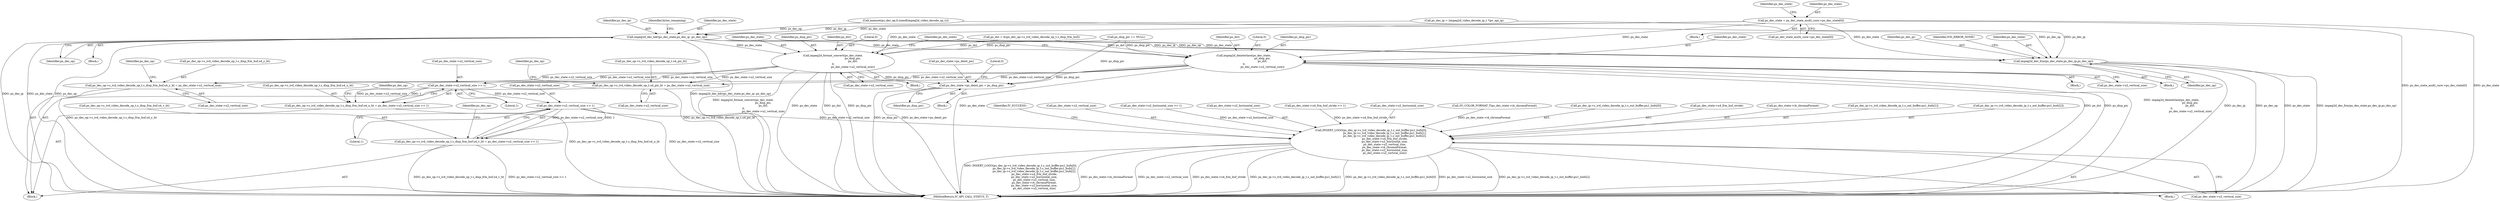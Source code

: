 digraph "0_Android_a86eb798d077b9b25c8f8c77e3c02c2f287c1ce7@array" {
"1000170" [label="(Call,ps_dec_state = ps_dec_state_multi_core->ps_dec_state[0])"];
"1000331" [label="(Call,impeg2d_dec_hdr(ps_dec_state,ps_dec_ip ,ps_dec_op))"];
"1000706" [label="(Call,impeg2d_deinterlace(ps_dec_state,\n                                            ps_disp_pic,\n                                            ps_dst,\n 0,\n                                            ps_dec_state->u2_vertical_size))"];
"1000744" [label="(Call,ps_dec_state->ps_deint_pic = ps_disp_pic)"];
"1000763" [label="(Call,ps_dec_op->s_ivd_video_decode_op_t.u4_pic_ht = ps_dec_state->u2_vertical_size)"];
"1000857" [label="(Call,ps_dec_op->s_ivd_video_decode_op_t.s_disp_frm_buf.u4_y_ht = ps_dec_state->u2_vertical_size)"];
"1000902" [label="(Call,ps_dec_state->u2_vertical_size >> 1)"];
"1000894" [label="(Call,ps_dec_op->s_ivd_video_decode_op_t.s_disp_frm_buf.u4_u_ht = ps_dec_state->u2_vertical_size >> 1)"];
"1000941" [label="(Call,ps_dec_state->u2_vertical_size >> 1)"];
"1000933" [label="(Call,ps_dec_op->s_ivd_video_decode_op_t.s_disp_frm_buf.u4_v_ht = ps_dec_state->u2_vertical_size >> 1)"];
"1001046" [label="(Call,INSERT_LOGO(ps_dec_ip->s_ivd_video_decode_ip_t.s_out_buffer.pu1_bufs[0],\n                                ps_dec_ip->s_ivd_video_decode_ip_t.s_out_buffer.pu1_bufs[1],\n                                ps_dec_ip->s_ivd_video_decode_ip_t.s_out_buffer.pu1_bufs[2],\n                                ps_dec_state->u4_frm_buf_stride,\n                                ps_dec_state->u2_horizontal_size,\n                                ps_dec_state->u2_vertical_size,\n                                ps_dec_state->i4_chromaFormat,\n                                ps_dec_state->u2_horizontal_size,\n                                ps_dec_state->u2_vertical_size))"];
"1000716" [label="(Call,impeg2d_format_convert(ps_dec_state,\n                                               ps_disp_pic,\n                                               ps_dst,\n 0,\n                                               ps_dec_state->u2_vertical_size))"];
"1001425" [label="(Call,impeg2d_dec_frm(ps_dec_state,ps_dec_ip,ps_dec_op))"];
"1000857" [label="(Call,ps_dec_op->s_ivd_video_decode_op_t.s_disp_frm_buf.u4_y_ht = ps_dec_state->u2_vertical_size)"];
"1000769" [label="(Call,ps_dec_state->u2_vertical_size)"];
"1000915" [label="(Call,ps_dec_state->u2_horizontal_size >> 1)"];
"1001086" [label="(Call,ps_dec_state->u2_horizontal_size)"];
"1000928" [label="(Call,ps_dec_state->u4_frm_buf_stride >> 1)"];
"1000687" [label="(Call,ps_dst = &(ps_dec_op->s_ivd_video_decode_op_t.s_disp_frm_buf))"];
"1001077" [label="(Call,ps_dec_state->u2_horizontal_size)"];
"1000126" [label="(Call,memset(ps_dec_op,0,sizeof(impeg2d_video_decode_op_t)))"];
"1000950" [label="(Identifier,ps_dec_op)"];
"1000706" [label="(Call,impeg2d_deinterlace(ps_dec_state,\n                                            ps_disp_pic,\n                                            ps_dst,\n 0,\n                                            ps_dec_state->u2_vertical_size))"];
"1000330" [label="(Block,)"];
"1000719" [label="(Identifier,ps_dst)"];
"1000745" [label="(Call,ps_dec_state->ps_deint_pic)"];
"1001426" [label="(Identifier,ps_dec_state)"];
"1001431" [label="(Identifier,IVD_ERROR_NONE)"];
"1000775" [label="(Identifier,ps_dec_op)"];
"1000179" [label="(Identifier,ps_dec_state)"];
"1000865" [label="(Call,ps_dec_state->u2_vertical_size)"];
"1000172" [label="(Call,ps_dec_state_multi_core->ps_dec_state[0])"];
"1000710" [label="(Literal,0)"];
"1000705" [label="(Block,)"];
"1000511" [label="(Call,ps_disp_pic == NULL)"];
"1000895" [label="(Call,ps_dec_op->s_ivd_video_decode_op_t.s_disp_frm_buf.u4_u_ht)"];
"1001425" [label="(Call,impeg2d_dec_frm(ps_dec_state,ps_dec_ip,ps_dec_op))"];
"1000726" [label="(Identifier,ps_dec_state)"];
"1000872" [label="(Identifier,ps_dec_op)"];
"1000744" [label="(Call,ps_dec_state->ps_deint_pic = ps_disp_pic)"];
"1000911" [label="(Identifier,ps_dec_op)"];
"1000812" [label="(Call,(IV_COLOR_FORMAT_T)ps_dec_state->i4_chromaFormat)"];
"1000336" [label="(Identifier,bytes_remaining)"];
"1000720" [label="(Literal,0)"];
"1000933" [label="(Call,ps_dec_op->s_ivd_video_decode_op_t.s_disp_frm_buf.u4_v_ht = ps_dec_state->u2_vertical_size >> 1)"];
"1000717" [label="(Identifier,ps_dec_state)"];
"1000763" [label="(Call,ps_dec_op->s_ivd_video_decode_op_t.u4_pic_ht = ps_dec_state->u2_vertical_size)"];
"1001419" [label="(Block,)"];
"1000716" [label="(Call,impeg2d_format_convert(ps_dec_state,\n                                               ps_disp_pic,\n                                               ps_dst,\n 0,\n                                               ps_dec_state->u2_vertical_size))"];
"1000941" [label="(Call,ps_dec_state->u2_vertical_size >> 1)"];
"1000708" [label="(Identifier,ps_disp_pic)"];
"1000751" [label="(Literal,0)"];
"1001428" [label="(Identifier,ps_dec_op)"];
"1000171" [label="(Identifier,ps_dec_state)"];
"1000945" [label="(Literal,1)"];
"1001047" [label="(Call,ps_dec_ip->s_ivd_video_decode_ip_t.s_out_buffer.pu1_bufs[0])"];
"1000718" [label="(Identifier,ps_disp_pic)"];
"1000116" [label="(Call,ps_dec_ip = (impeg2d_video_decode_ip_t *)pv_api_ip)"];
"1000764" [label="(Call,ps_dec_op->s_ivd_video_decode_op_t.u4_pic_ht)"];
"1000334" [label="(Identifier,ps_dec_op)"];
"1000894" [label="(Call,ps_dec_op->s_ivd_video_decode_op_t.s_disp_frm_buf.u4_u_ht = ps_dec_state->u2_vertical_size >> 1)"];
"1000748" [label="(Identifier,ps_disp_pic)"];
"1001074" [label="(Call,ps_dec_state->u4_frm_buf_stride)"];
"1001427" [label="(Identifier,ps_dec_ip)"];
"1000903" [label="(Call,ps_dec_state->u2_vertical_size)"];
"1000721" [label="(Call,ps_dec_state->u2_vertical_size)"];
"1000707" [label="(Identifier,ps_dec_state)"];
"1001045" [label="(Block,)"];
"1001089" [label="(Call,ps_dec_state->u2_vertical_size)"];
"1000942" [label="(Call,ps_dec_state->u2_vertical_size)"];
"1001083" [label="(Call,ps_dec_state->i4_chromaFormat)"];
"1001056" [label="(Call,ps_dec_ip->s_ivd_video_decode_ip_t.s_out_buffer.pu1_bufs[1])"];
"1000902" [label="(Call,ps_dec_state->u2_vertical_size >> 1)"];
"1000715" [label="(Block,)"];
"1000858" [label="(Call,ps_dec_op->s_ivd_video_decode_op_t.s_disp_frm_buf.u4_y_ht)"];
"1000108" [label="(Block,)"];
"1000711" [label="(Call,ps_dec_state->u2_vertical_size)"];
"1000709" [label="(Identifier,ps_dst)"];
"1001065" [label="(Call,ps_dec_ip->s_ivd_video_decode_ip_t.s_out_buffer.pu1_bufs[2])"];
"1001093" [label="(Identifier,IV_SUCCESS)"];
"1000523" [label="(Block,)"];
"1000170" [label="(Call,ps_dec_state = ps_dec_state_multi_core->ps_dec_state[0])"];
"1000331" [label="(Call,impeg2d_dec_hdr(ps_dec_state,ps_dec_ip ,ps_dec_op))"];
"1001695" [label="(MethodReturn,IV_API_CALL_STATUS_T)"];
"1000728" [label="(Block,)"];
"1000906" [label="(Literal,1)"];
"1000332" [label="(Identifier,ps_dec_state)"];
"1000934" [label="(Call,ps_dec_op->s_ivd_video_decode_op_t.s_disp_frm_buf.u4_v_ht)"];
"1000333" [label="(Identifier,ps_dec_ip)"];
"1001046" [label="(Call,INSERT_LOGO(ps_dec_ip->s_ivd_video_decode_ip_t.s_out_buffer.pu1_bufs[0],\n                                ps_dec_ip->s_ivd_video_decode_ip_t.s_out_buffer.pu1_bufs[1],\n                                ps_dec_ip->s_ivd_video_decode_ip_t.s_out_buffer.pu1_bufs[2],\n                                ps_dec_state->u4_frm_buf_stride,\n                                ps_dec_state->u2_horizontal_size,\n                                ps_dec_state->u2_vertical_size,\n                                ps_dec_state->i4_chromaFormat,\n                                ps_dec_state->u2_horizontal_size,\n                                ps_dec_state->u2_vertical_size))"];
"1001080" [label="(Call,ps_dec_state->u2_vertical_size)"];
"1000170" -> "1000108"  [label="AST: "];
"1000170" -> "1000172"  [label="CFG: "];
"1000171" -> "1000170"  [label="AST: "];
"1000172" -> "1000170"  [label="AST: "];
"1000179" -> "1000170"  [label="CFG: "];
"1000170" -> "1001695"  [label="DDG: ps_dec_state_multi_core->ps_dec_state[0]"];
"1000170" -> "1001695"  [label="DDG: ps_dec_state"];
"1000170" -> "1000331"  [label="DDG: ps_dec_state"];
"1000170" -> "1000706"  [label="DDG: ps_dec_state"];
"1000170" -> "1000716"  [label="DDG: ps_dec_state"];
"1000170" -> "1001425"  [label="DDG: ps_dec_state"];
"1000331" -> "1000330"  [label="AST: "];
"1000331" -> "1000334"  [label="CFG: "];
"1000332" -> "1000331"  [label="AST: "];
"1000333" -> "1000331"  [label="AST: "];
"1000334" -> "1000331"  [label="AST: "];
"1000336" -> "1000331"  [label="CFG: "];
"1000331" -> "1001695"  [label="DDG: ps_dec_op"];
"1000331" -> "1001695"  [label="DDG: impeg2d_dec_hdr(ps_dec_state,ps_dec_ip ,ps_dec_op)"];
"1000331" -> "1001695"  [label="DDG: ps_dec_ip"];
"1000331" -> "1001695"  [label="DDG: ps_dec_state"];
"1000116" -> "1000331"  [label="DDG: ps_dec_ip"];
"1000126" -> "1000331"  [label="DDG: ps_dec_op"];
"1000331" -> "1000706"  [label="DDG: ps_dec_state"];
"1000331" -> "1000716"  [label="DDG: ps_dec_state"];
"1000331" -> "1001425"  [label="DDG: ps_dec_state"];
"1000331" -> "1001425"  [label="DDG: ps_dec_ip"];
"1000331" -> "1001425"  [label="DDG: ps_dec_op"];
"1000706" -> "1000705"  [label="AST: "];
"1000706" -> "1000711"  [label="CFG: "];
"1000707" -> "1000706"  [label="AST: "];
"1000708" -> "1000706"  [label="AST: "];
"1000709" -> "1000706"  [label="AST: "];
"1000710" -> "1000706"  [label="AST: "];
"1000711" -> "1000706"  [label="AST: "];
"1000726" -> "1000706"  [label="CFG: "];
"1000706" -> "1001695"  [label="DDG: ps_dst"];
"1000706" -> "1001695"  [label="DDG: ps_disp_pic"];
"1000706" -> "1001695"  [label="DDG: impeg2d_deinterlace(ps_dec_state,\n                                            ps_disp_pic,\n                                            ps_dst,\n 0,\n                                            ps_dec_state->u2_vertical_size)"];
"1000706" -> "1001695"  [label="DDG: ps_dec_state"];
"1000511" -> "1000706"  [label="DDG: ps_disp_pic"];
"1000687" -> "1000706"  [label="DDG: ps_dst"];
"1000706" -> "1000744"  [label="DDG: ps_disp_pic"];
"1000706" -> "1000763"  [label="DDG: ps_dec_state->u2_vertical_size"];
"1000706" -> "1000857"  [label="DDG: ps_dec_state->u2_vertical_size"];
"1000706" -> "1000902"  [label="DDG: ps_dec_state->u2_vertical_size"];
"1000744" -> "1000728"  [label="AST: "];
"1000744" -> "1000748"  [label="CFG: "];
"1000745" -> "1000744"  [label="AST: "];
"1000748" -> "1000744"  [label="AST: "];
"1000751" -> "1000744"  [label="CFG: "];
"1000744" -> "1001695"  [label="DDG: ps_disp_pic"];
"1000744" -> "1001695"  [label="DDG: ps_dec_state->ps_deint_pic"];
"1000716" -> "1000744"  [label="DDG: ps_disp_pic"];
"1000511" -> "1000744"  [label="DDG: ps_disp_pic"];
"1000763" -> "1000523"  [label="AST: "];
"1000763" -> "1000769"  [label="CFG: "];
"1000764" -> "1000763"  [label="AST: "];
"1000769" -> "1000763"  [label="AST: "];
"1000775" -> "1000763"  [label="CFG: "];
"1000763" -> "1001695"  [label="DDG: ps_dec_op->s_ivd_video_decode_op_t.u4_pic_ht"];
"1000716" -> "1000763"  [label="DDG: ps_dec_state->u2_vertical_size"];
"1000857" -> "1000523"  [label="AST: "];
"1000857" -> "1000865"  [label="CFG: "];
"1000858" -> "1000857"  [label="AST: "];
"1000865" -> "1000857"  [label="AST: "];
"1000872" -> "1000857"  [label="CFG: "];
"1000857" -> "1001695"  [label="DDG: ps_dec_op->s_ivd_video_decode_op_t.s_disp_frm_buf.u4_y_ht"];
"1000716" -> "1000857"  [label="DDG: ps_dec_state->u2_vertical_size"];
"1000902" -> "1000894"  [label="AST: "];
"1000902" -> "1000906"  [label="CFG: "];
"1000903" -> "1000902"  [label="AST: "];
"1000906" -> "1000902"  [label="AST: "];
"1000894" -> "1000902"  [label="CFG: "];
"1000902" -> "1000894"  [label="DDG: ps_dec_state->u2_vertical_size"];
"1000902" -> "1000894"  [label="DDG: 1"];
"1000716" -> "1000902"  [label="DDG: ps_dec_state->u2_vertical_size"];
"1000902" -> "1000941"  [label="DDG: ps_dec_state->u2_vertical_size"];
"1000894" -> "1000523"  [label="AST: "];
"1000895" -> "1000894"  [label="AST: "];
"1000911" -> "1000894"  [label="CFG: "];
"1000894" -> "1001695"  [label="DDG: ps_dec_op->s_ivd_video_decode_op_t.s_disp_frm_buf.u4_u_ht"];
"1000941" -> "1000933"  [label="AST: "];
"1000941" -> "1000945"  [label="CFG: "];
"1000942" -> "1000941"  [label="AST: "];
"1000945" -> "1000941"  [label="AST: "];
"1000933" -> "1000941"  [label="CFG: "];
"1000941" -> "1001695"  [label="DDG: ps_dec_state->u2_vertical_size"];
"1000941" -> "1000933"  [label="DDG: ps_dec_state->u2_vertical_size"];
"1000941" -> "1000933"  [label="DDG: 1"];
"1000941" -> "1001046"  [label="DDG: ps_dec_state->u2_vertical_size"];
"1000933" -> "1000523"  [label="AST: "];
"1000934" -> "1000933"  [label="AST: "];
"1000950" -> "1000933"  [label="CFG: "];
"1000933" -> "1001695"  [label="DDG: ps_dec_op->s_ivd_video_decode_op_t.s_disp_frm_buf.u4_v_ht"];
"1000933" -> "1001695"  [label="DDG: ps_dec_state->u2_vertical_size >> 1"];
"1001046" -> "1001045"  [label="AST: "];
"1001046" -> "1001089"  [label="CFG: "];
"1001047" -> "1001046"  [label="AST: "];
"1001056" -> "1001046"  [label="AST: "];
"1001065" -> "1001046"  [label="AST: "];
"1001074" -> "1001046"  [label="AST: "];
"1001077" -> "1001046"  [label="AST: "];
"1001080" -> "1001046"  [label="AST: "];
"1001083" -> "1001046"  [label="AST: "];
"1001086" -> "1001046"  [label="AST: "];
"1001089" -> "1001046"  [label="AST: "];
"1001093" -> "1001046"  [label="CFG: "];
"1001046" -> "1001695"  [label="DDG: ps_dec_state->u2_vertical_size"];
"1001046" -> "1001695"  [label="DDG: ps_dec_state->u4_frm_buf_stride"];
"1001046" -> "1001695"  [label="DDG: ps_dec_ip->s_ivd_video_decode_ip_t.s_out_buffer.pu1_bufs[1]"];
"1001046" -> "1001695"  [label="DDG: ps_dec_ip->s_ivd_video_decode_ip_t.s_out_buffer.pu1_bufs[0]"];
"1001046" -> "1001695"  [label="DDG: ps_dec_state->u2_horizontal_size"];
"1001046" -> "1001695"  [label="DDG: ps_dec_ip->s_ivd_video_decode_ip_t.s_out_buffer.pu1_bufs[2]"];
"1001046" -> "1001695"  [label="DDG: INSERT_LOGO(ps_dec_ip->s_ivd_video_decode_ip_t.s_out_buffer.pu1_bufs[0],\n                                ps_dec_ip->s_ivd_video_decode_ip_t.s_out_buffer.pu1_bufs[1],\n                                ps_dec_ip->s_ivd_video_decode_ip_t.s_out_buffer.pu1_bufs[2],\n                                ps_dec_state->u4_frm_buf_stride,\n                                ps_dec_state->u2_horizontal_size,\n                                ps_dec_state->u2_vertical_size,\n                                ps_dec_state->i4_chromaFormat,\n                                ps_dec_state->u2_horizontal_size,\n                                ps_dec_state->u2_vertical_size)"];
"1001046" -> "1001695"  [label="DDG: ps_dec_state->i4_chromaFormat"];
"1000928" -> "1001046"  [label="DDG: ps_dec_state->u4_frm_buf_stride"];
"1000915" -> "1001046"  [label="DDG: ps_dec_state->u2_horizontal_size"];
"1000812" -> "1001046"  [label="DDG: ps_dec_state->i4_chromaFormat"];
"1000716" -> "1000715"  [label="AST: "];
"1000716" -> "1000721"  [label="CFG: "];
"1000717" -> "1000716"  [label="AST: "];
"1000718" -> "1000716"  [label="AST: "];
"1000719" -> "1000716"  [label="AST: "];
"1000720" -> "1000716"  [label="AST: "];
"1000721" -> "1000716"  [label="AST: "];
"1000726" -> "1000716"  [label="CFG: "];
"1000716" -> "1001695"  [label="DDG: impeg2d_format_convert(ps_dec_state,\n                                               ps_disp_pic,\n                                               ps_dst,\n 0,\n                                               ps_dec_state->u2_vertical_size)"];
"1000716" -> "1001695"  [label="DDG: ps_dec_state"];
"1000716" -> "1001695"  [label="DDG: ps_dst"];
"1000716" -> "1001695"  [label="DDG: ps_disp_pic"];
"1000511" -> "1000716"  [label="DDG: ps_disp_pic"];
"1000687" -> "1000716"  [label="DDG: ps_dst"];
"1001425" -> "1001419"  [label="AST: "];
"1001425" -> "1001428"  [label="CFG: "];
"1001426" -> "1001425"  [label="AST: "];
"1001427" -> "1001425"  [label="AST: "];
"1001428" -> "1001425"  [label="AST: "];
"1001431" -> "1001425"  [label="CFG: "];
"1001425" -> "1001695"  [label="DDG: impeg2d_dec_frm(ps_dec_state,ps_dec_ip,ps_dec_op)"];
"1001425" -> "1001695"  [label="DDG: ps_dec_ip"];
"1001425" -> "1001695"  [label="DDG: ps_dec_op"];
"1001425" -> "1001695"  [label="DDG: ps_dec_state"];
"1000116" -> "1001425"  [label="DDG: ps_dec_ip"];
"1000126" -> "1001425"  [label="DDG: ps_dec_op"];
}
